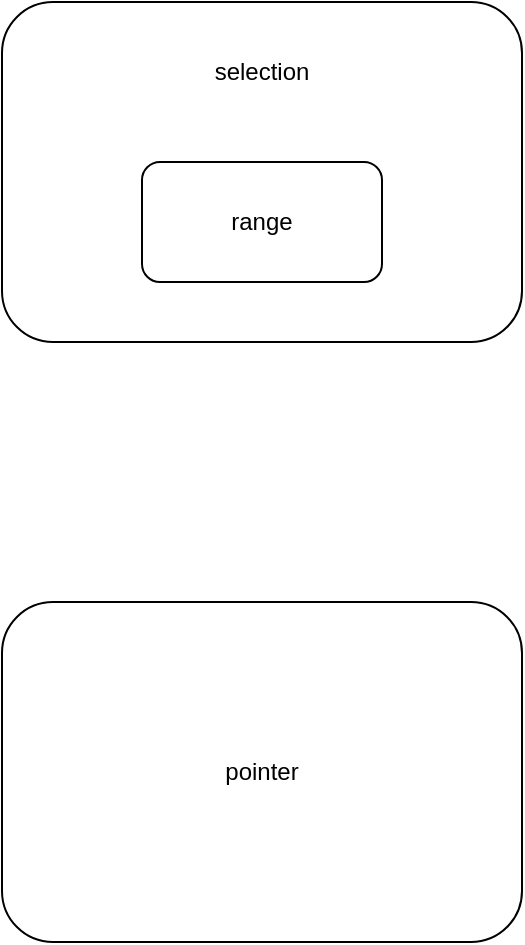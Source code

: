 <mxfile version="15.5.9" type="github">
  <diagram id="hYWCdpK7AU_qtLjTbJB7" name="第 1 页">
    <mxGraphModel dx="1422" dy="762" grid="1" gridSize="10" guides="1" tooltips="1" connect="1" arrows="1" fold="1" page="1" pageScale="1" pageWidth="1169" pageHeight="1654" math="0" shadow="0">
      <root>
        <mxCell id="0" />
        <mxCell id="1" parent="0" />
        <mxCell id="XMPLlu9oA2GSyZVibXZA-6" value="pointer" style="rounded=1;whiteSpace=wrap;html=1;" vertex="1" parent="1">
          <mxGeometry x="150" y="420" width="260" height="170" as="geometry" />
        </mxCell>
        <mxCell id="XMPLlu9oA2GSyZVibXZA-7" value="" style="group" vertex="1" connectable="0" parent="1">
          <mxGeometry x="150" y="120" width="260" height="170" as="geometry" />
        </mxCell>
        <mxCell id="XMPLlu9oA2GSyZVibXZA-1" value="" style="rounded=1;whiteSpace=wrap;html=1;" vertex="1" parent="XMPLlu9oA2GSyZVibXZA-7">
          <mxGeometry width="260" height="170" as="geometry" />
        </mxCell>
        <mxCell id="XMPLlu9oA2GSyZVibXZA-2" value="range" style="rounded=1;whiteSpace=wrap;html=1;rotation=0;" vertex="1" parent="XMPLlu9oA2GSyZVibXZA-7">
          <mxGeometry x="70" y="80" width="120" height="60" as="geometry" />
        </mxCell>
        <mxCell id="XMPLlu9oA2GSyZVibXZA-4" value="selection" style="text;html=1;strokeColor=none;fillColor=none;align=center;verticalAlign=middle;whiteSpace=wrap;rounded=0;" vertex="1" parent="XMPLlu9oA2GSyZVibXZA-7">
          <mxGeometry x="100" y="20" width="60" height="30" as="geometry" />
        </mxCell>
      </root>
    </mxGraphModel>
  </diagram>
</mxfile>
